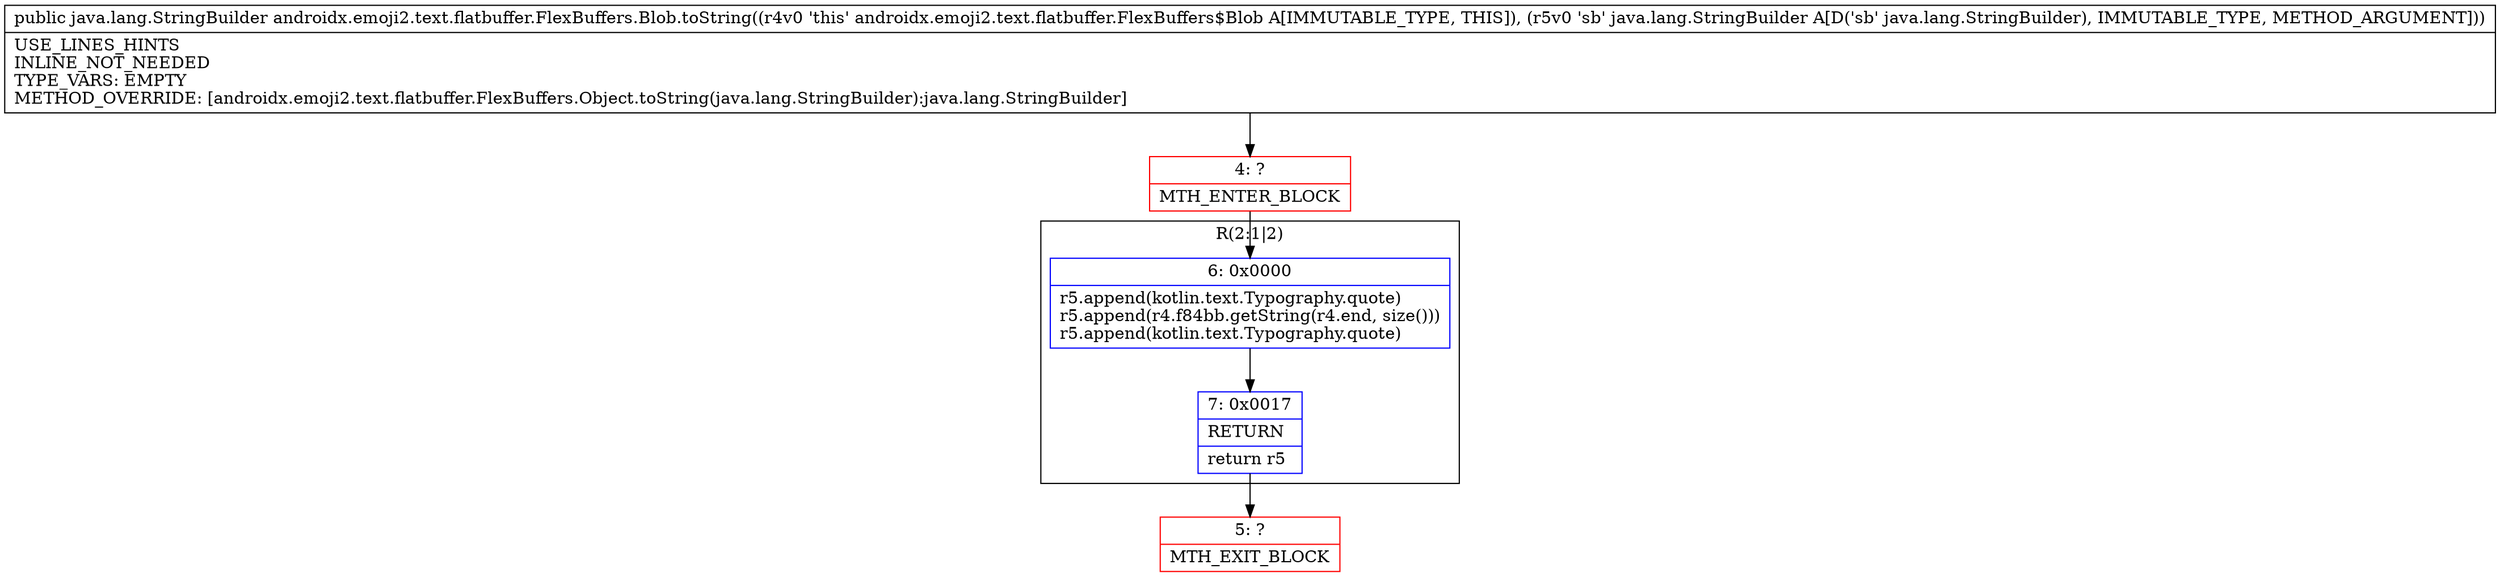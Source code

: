 digraph "CFG forandroidx.emoji2.text.flatbuffer.FlexBuffers.Blob.toString(Ljava\/lang\/StringBuilder;)Ljava\/lang\/StringBuilder;" {
subgraph cluster_Region_1957141667 {
label = "R(2:1|2)";
node [shape=record,color=blue];
Node_6 [shape=record,label="{6\:\ 0x0000|r5.append(kotlin.text.Typography.quote)\lr5.append(r4.f84bb.getString(r4.end, size()))\lr5.append(kotlin.text.Typography.quote)\l}"];
Node_7 [shape=record,label="{7\:\ 0x0017|RETURN\l|return r5\l}"];
}
Node_4 [shape=record,color=red,label="{4\:\ ?|MTH_ENTER_BLOCK\l}"];
Node_5 [shape=record,color=red,label="{5\:\ ?|MTH_EXIT_BLOCK\l}"];
MethodNode[shape=record,label="{public java.lang.StringBuilder androidx.emoji2.text.flatbuffer.FlexBuffers.Blob.toString((r4v0 'this' androidx.emoji2.text.flatbuffer.FlexBuffers$Blob A[IMMUTABLE_TYPE, THIS]), (r5v0 'sb' java.lang.StringBuilder A[D('sb' java.lang.StringBuilder), IMMUTABLE_TYPE, METHOD_ARGUMENT]))  | USE_LINES_HINTS\lINLINE_NOT_NEEDED\lTYPE_VARS: EMPTY\lMETHOD_OVERRIDE: [androidx.emoji2.text.flatbuffer.FlexBuffers.Object.toString(java.lang.StringBuilder):java.lang.StringBuilder]\l}"];
MethodNode -> Node_4;Node_6 -> Node_7;
Node_7 -> Node_5;
Node_4 -> Node_6;
}

